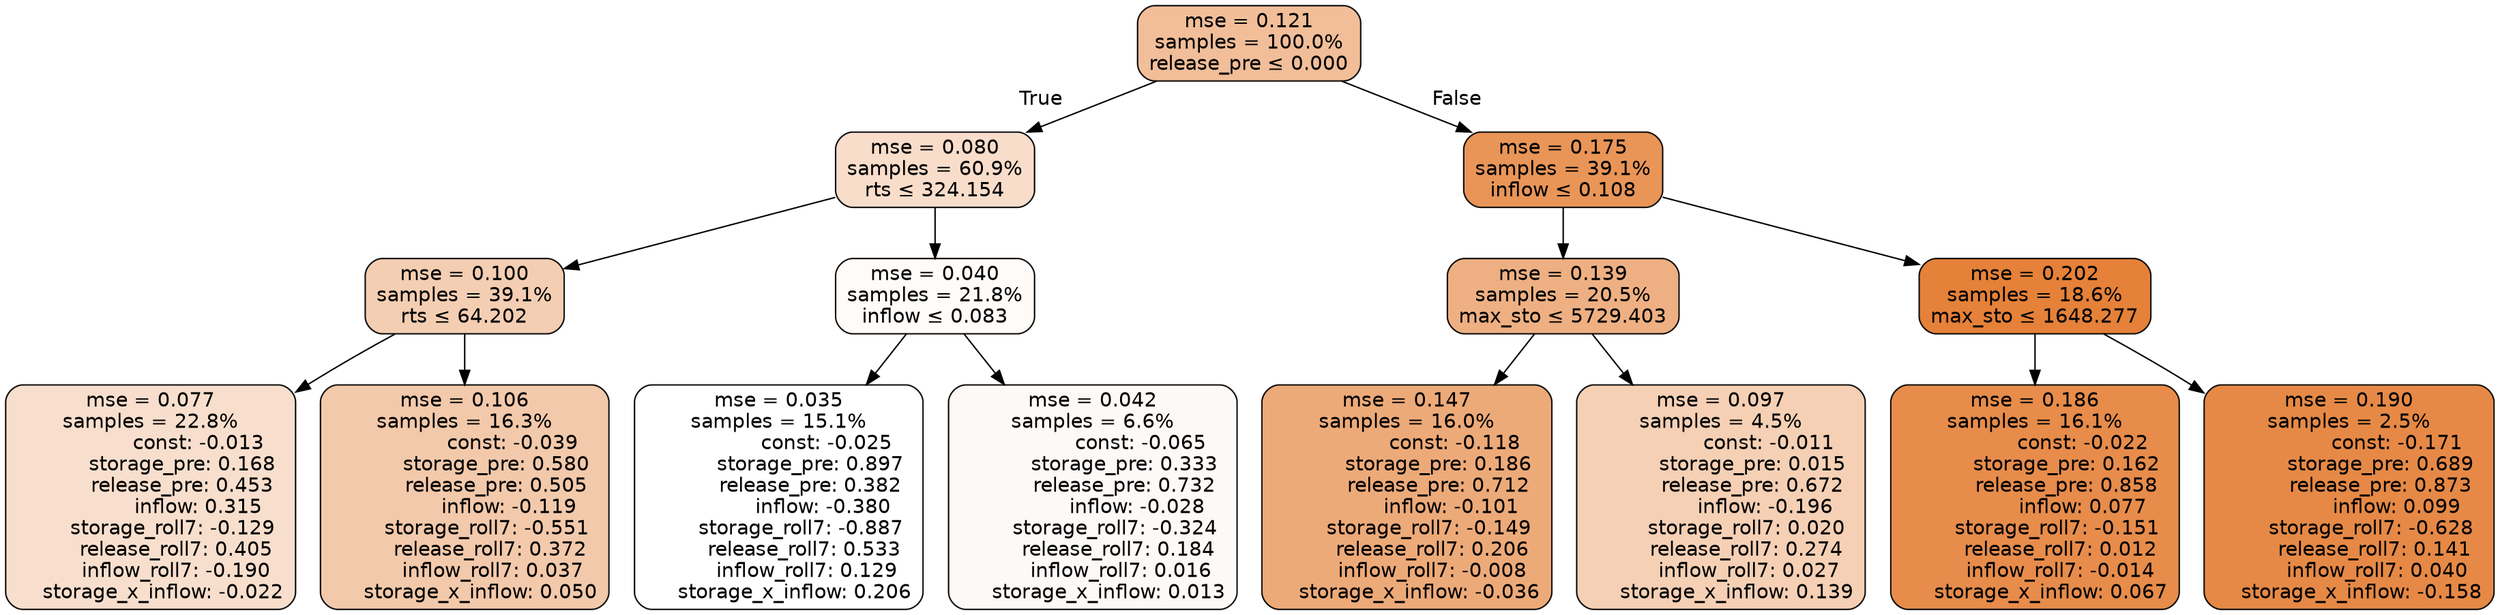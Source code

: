 digraph tree {
bgcolor="transparent"
node [shape=rectangle, style="filled, rounded", color="black", fontname=helvetica] ;
edge [fontname=helvetica] ;
	"0" [label="mse = 0.121
samples = 100.0%
release_pre &le; 0.000", fillcolor="#f1be99"]
	"1" [label="mse = 0.080
samples = 60.9%
rts &le; 324.154", fillcolor="#f8ddca"]
	"2" [label="mse = 0.100
samples = 39.1%
rts &le; 64.202", fillcolor="#f4ceb2"]
	"3" [label="mse = 0.077
samples = 22.8%
               const: -0.013
          storage_pre: 0.168
          release_pre: 0.453
               inflow: 0.315
       storage_roll7: -0.129
        release_roll7: 0.405
        inflow_roll7: -0.190
    storage_x_inflow: -0.022", fillcolor="#f8dfcd"]
	"4" [label="mse = 0.106
samples = 16.3%
               const: -0.039
          storage_pre: 0.580
          release_pre: 0.505
              inflow: -0.119
       storage_roll7: -0.551
        release_roll7: 0.372
         inflow_roll7: 0.037
     storage_x_inflow: 0.050", fillcolor="#f3c9ab"]
	"5" [label="mse = 0.040
samples = 21.8%
inflow &le; 0.083", fillcolor="#fefbf9"]
	"6" [label="mse = 0.035
samples = 15.1%
               const: -0.025
          storage_pre: 0.897
          release_pre: 0.382
              inflow: -0.380
       storage_roll7: -0.887
        release_roll7: 0.533
         inflow_roll7: 0.129
     storage_x_inflow: 0.206", fillcolor="#ffffff"]
	"7" [label="mse = 0.042
samples = 6.6%
               const: -0.065
          storage_pre: 0.333
          release_pre: 0.732
              inflow: -0.028
       storage_roll7: -0.324
        release_roll7: 0.184
         inflow_roll7: 0.016
     storage_x_inflow: 0.013", fillcolor="#fdf9f7"]
	"8" [label="mse = 0.175
samples = 39.1%
inflow &le; 0.108", fillcolor="#e99558"]
	"9" [label="mse = 0.139
samples = 20.5%
max_sto &le; 5729.403", fillcolor="#eeb083"]
	"10" [label="mse = 0.147
samples = 16.0%
               const: -0.118
          storage_pre: 0.186
          release_pre: 0.712
              inflow: -0.101
       storage_roll7: -0.149
        release_roll7: 0.206
        inflow_roll7: -0.008
    storage_x_inflow: -0.036", fillcolor="#edaa79"]
	"11" [label="mse = 0.097
samples = 4.5%
               const: -0.011
          storage_pre: 0.015
          release_pre: 0.672
              inflow: -0.196
        storage_roll7: 0.020
        release_roll7: 0.274
         inflow_roll7: 0.027
     storage_x_inflow: 0.139", fillcolor="#f5d0b5"]
	"12" [label="mse = 0.202
samples = 18.6%
max_sto &le; 1648.277", fillcolor="#e58139"]
	"13" [label="mse = 0.186
samples = 16.1%
               const: -0.022
          storage_pre: 0.162
          release_pre: 0.858
               inflow: 0.077
       storage_roll7: -0.151
        release_roll7: 0.012
        inflow_roll7: -0.014
     storage_x_inflow: 0.067", fillcolor="#e78c4b"]
	"14" [label="mse = 0.190
samples = 2.5%
               const: -0.171
          storage_pre: 0.689
          release_pre: 0.873
               inflow: 0.099
       storage_roll7: -0.628
        release_roll7: 0.141
         inflow_roll7: 0.040
    storage_x_inflow: -0.158", fillcolor="#e68946"]

	"0" -> "1" [labeldistance=2.5, labelangle=45, headlabel="True"]
	"1" -> "2"
	"2" -> "3"
	"2" -> "4"
	"1" -> "5"
	"5" -> "6"
	"5" -> "7"
	"0" -> "8" [labeldistance=2.5, labelangle=-45, headlabel="False"]
	"8" -> "9"
	"9" -> "10"
	"9" -> "11"
	"8" -> "12"
	"12" -> "13"
	"12" -> "14"
}